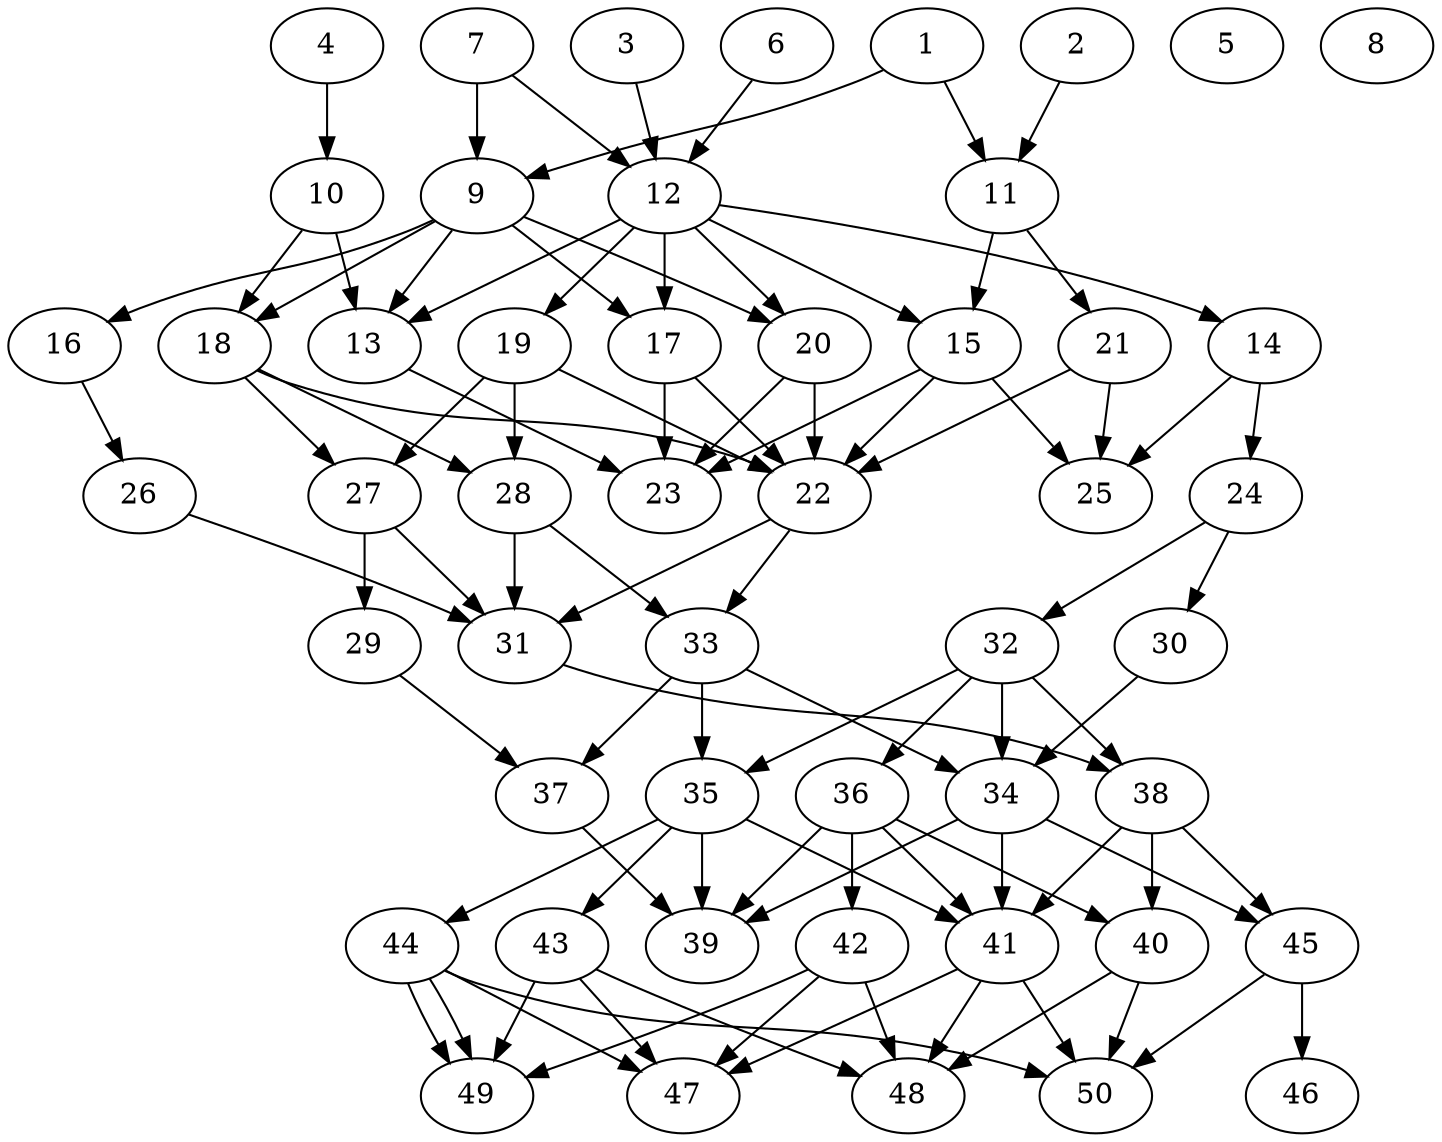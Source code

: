 // DAG automatically generated by daggen at Thu Oct  3 14:07:57 2019
// ./daggen --dot -n 50 --ccr 0.5 --fat 0.5 --regular 0.5 --density 0.7 --mindata 5242880 --maxdata 52428800 
digraph G {
  1 [size="100816896", alpha="0.01", expect_size="50408448"] 
  1 -> 9 [size ="50408448"]
  1 -> 11 [size ="50408448"]
  2 [size="84242432", alpha="0.06", expect_size="42121216"] 
  2 -> 11 [size ="42121216"]
  3 [size="59881472", alpha="0.13", expect_size="29940736"] 
  3 -> 12 [size ="29940736"]
  4 [size="62048256", alpha="0.04", expect_size="31024128"] 
  4 -> 10 [size ="31024128"]
  5 [size="58822656", alpha="0.02", expect_size="29411328"] 
  6 [size="92205056", alpha="0.17", expect_size="46102528"] 
  6 -> 12 [size ="46102528"]
  7 [size="97875968", alpha="0.02", expect_size="48937984"] 
  7 -> 9 [size ="48937984"]
  7 -> 12 [size ="48937984"]
  8 [size="63668224", alpha="0.18", expect_size="31834112"] 
  9 [size="81618944", alpha="0.08", expect_size="40809472"] 
  9 -> 13 [size ="40809472"]
  9 -> 16 [size ="40809472"]
  9 -> 17 [size ="40809472"]
  9 -> 18 [size ="40809472"]
  9 -> 20 [size ="40809472"]
  10 [size="16590848", alpha="0.00", expect_size="8295424"] 
  10 -> 13 [size ="8295424"]
  10 -> 18 [size ="8295424"]
  11 [size="42807296", alpha="0.05", expect_size="21403648"] 
  11 -> 15 [size ="21403648"]
  11 -> 21 [size ="21403648"]
  12 [size="47169536", alpha="0.04", expect_size="23584768"] 
  12 -> 13 [size ="23584768"]
  12 -> 14 [size ="23584768"]
  12 -> 15 [size ="23584768"]
  12 -> 17 [size ="23584768"]
  12 -> 19 [size ="23584768"]
  12 -> 20 [size ="23584768"]
  13 [size="74803200", alpha="0.08", expect_size="37401600"] 
  13 -> 23 [size ="37401600"]
  14 [size="41592832", alpha="0.05", expect_size="20796416"] 
  14 -> 24 [size ="20796416"]
  14 -> 25 [size ="20796416"]
  15 [size="59064320", alpha="0.18", expect_size="29532160"] 
  15 -> 22 [size ="29532160"]
  15 -> 23 [size ="29532160"]
  15 -> 25 [size ="29532160"]
  16 [size="70782976", alpha="0.05", expect_size="35391488"] 
  16 -> 26 [size ="35391488"]
  17 [size="54437888", alpha="0.10", expect_size="27218944"] 
  17 -> 22 [size ="27218944"]
  17 -> 23 [size ="27218944"]
  18 [size="64055296", alpha="0.01", expect_size="32027648"] 
  18 -> 22 [size ="32027648"]
  18 -> 27 [size ="32027648"]
  18 -> 28 [size ="32027648"]
  19 [size="53100544", alpha="0.11", expect_size="26550272"] 
  19 -> 22 [size ="26550272"]
  19 -> 27 [size ="26550272"]
  19 -> 28 [size ="26550272"]
  20 [size="91957248", alpha="0.05", expect_size="45978624"] 
  20 -> 22 [size ="45978624"]
  20 -> 23 [size ="45978624"]
  21 [size="93038592", alpha="0.20", expect_size="46519296"] 
  21 -> 22 [size ="46519296"]
  21 -> 25 [size ="46519296"]
  22 [size="21207040", alpha="0.09", expect_size="10603520"] 
  22 -> 31 [size ="10603520"]
  22 -> 33 [size ="10603520"]
  23 [size="40022016", alpha="0.09", expect_size="20011008"] 
  24 [size="79544320", alpha="0.01", expect_size="39772160"] 
  24 -> 30 [size ="39772160"]
  24 -> 32 [size ="39772160"]
  25 [size="103694336", alpha="0.02", expect_size="51847168"] 
  26 [size="96133120", alpha="0.01", expect_size="48066560"] 
  26 -> 31 [size ="48066560"]
  27 [size="23699456", alpha="0.18", expect_size="11849728"] 
  27 -> 29 [size ="11849728"]
  27 -> 31 [size ="11849728"]
  28 [size="69556224", alpha="0.06", expect_size="34778112"] 
  28 -> 31 [size ="34778112"]
  28 -> 33 [size ="34778112"]
  29 [size="76181504", alpha="0.10", expect_size="38090752"] 
  29 -> 37 [size ="38090752"]
  30 [size="31356928", alpha="0.15", expect_size="15678464"] 
  30 -> 34 [size ="15678464"]
  31 [size="57018368", alpha="0.06", expect_size="28509184"] 
  31 -> 38 [size ="28509184"]
  32 [size="54751232", alpha="0.06", expect_size="27375616"] 
  32 -> 34 [size ="27375616"]
  32 -> 35 [size ="27375616"]
  32 -> 36 [size ="27375616"]
  32 -> 38 [size ="27375616"]
  33 [size="98318336", alpha="0.19", expect_size="49159168"] 
  33 -> 34 [size ="49159168"]
  33 -> 35 [size ="49159168"]
  33 -> 37 [size ="49159168"]
  34 [size="48367616", alpha="0.18", expect_size="24183808"] 
  34 -> 39 [size ="24183808"]
  34 -> 41 [size ="24183808"]
  34 -> 45 [size ="24183808"]
  35 [size="50839552", alpha="0.08", expect_size="25419776"] 
  35 -> 39 [size ="25419776"]
  35 -> 41 [size ="25419776"]
  35 -> 43 [size ="25419776"]
  35 -> 44 [size ="25419776"]
  36 [size="59697152", alpha="0.11", expect_size="29848576"] 
  36 -> 39 [size ="29848576"]
  36 -> 40 [size ="29848576"]
  36 -> 41 [size ="29848576"]
  36 -> 42 [size ="29848576"]
  37 [size="62289920", alpha="0.03", expect_size="31144960"] 
  37 -> 39 [size ="31144960"]
  38 [size="51634176", alpha="0.07", expect_size="25817088"] 
  38 -> 40 [size ="25817088"]
  38 -> 41 [size ="25817088"]
  38 -> 45 [size ="25817088"]
  39 [size="80916480", alpha="0.19", expect_size="40458240"] 
  40 [size="32526336", alpha="0.09", expect_size="16263168"] 
  40 -> 48 [size ="16263168"]
  40 -> 50 [size ="16263168"]
  41 [size="101312512", alpha="0.16", expect_size="50656256"] 
  41 -> 47 [size ="50656256"]
  41 -> 48 [size ="50656256"]
  41 -> 50 [size ="50656256"]
  42 [size="36483072", alpha="0.06", expect_size="18241536"] 
  42 -> 47 [size ="18241536"]
  42 -> 48 [size ="18241536"]
  42 -> 49 [size ="18241536"]
  43 [size="63469568", alpha="0.01", expect_size="31734784"] 
  43 -> 47 [size ="31734784"]
  43 -> 48 [size ="31734784"]
  43 -> 49 [size ="31734784"]
  44 [size="57843712", alpha="0.12", expect_size="28921856"] 
  44 -> 47 [size ="28921856"]
  44 -> 49 [size ="28921856"]
  44 -> 49 [size ="28921856"]
  44 -> 50 [size ="28921856"]
  45 [size="50714624", alpha="0.02", expect_size="25357312"] 
  45 -> 46 [size ="25357312"]
  45 -> 50 [size ="25357312"]
  46 [size="90660864", alpha="0.10", expect_size="45330432"] 
  47 [size="49235968", alpha="0.01", expect_size="24617984"] 
  48 [size="64768000", alpha="0.05", expect_size="32384000"] 
  49 [size="96450560", alpha="0.02", expect_size="48225280"] 
  50 [size="92530688", alpha="0.04", expect_size="46265344"] 
}
